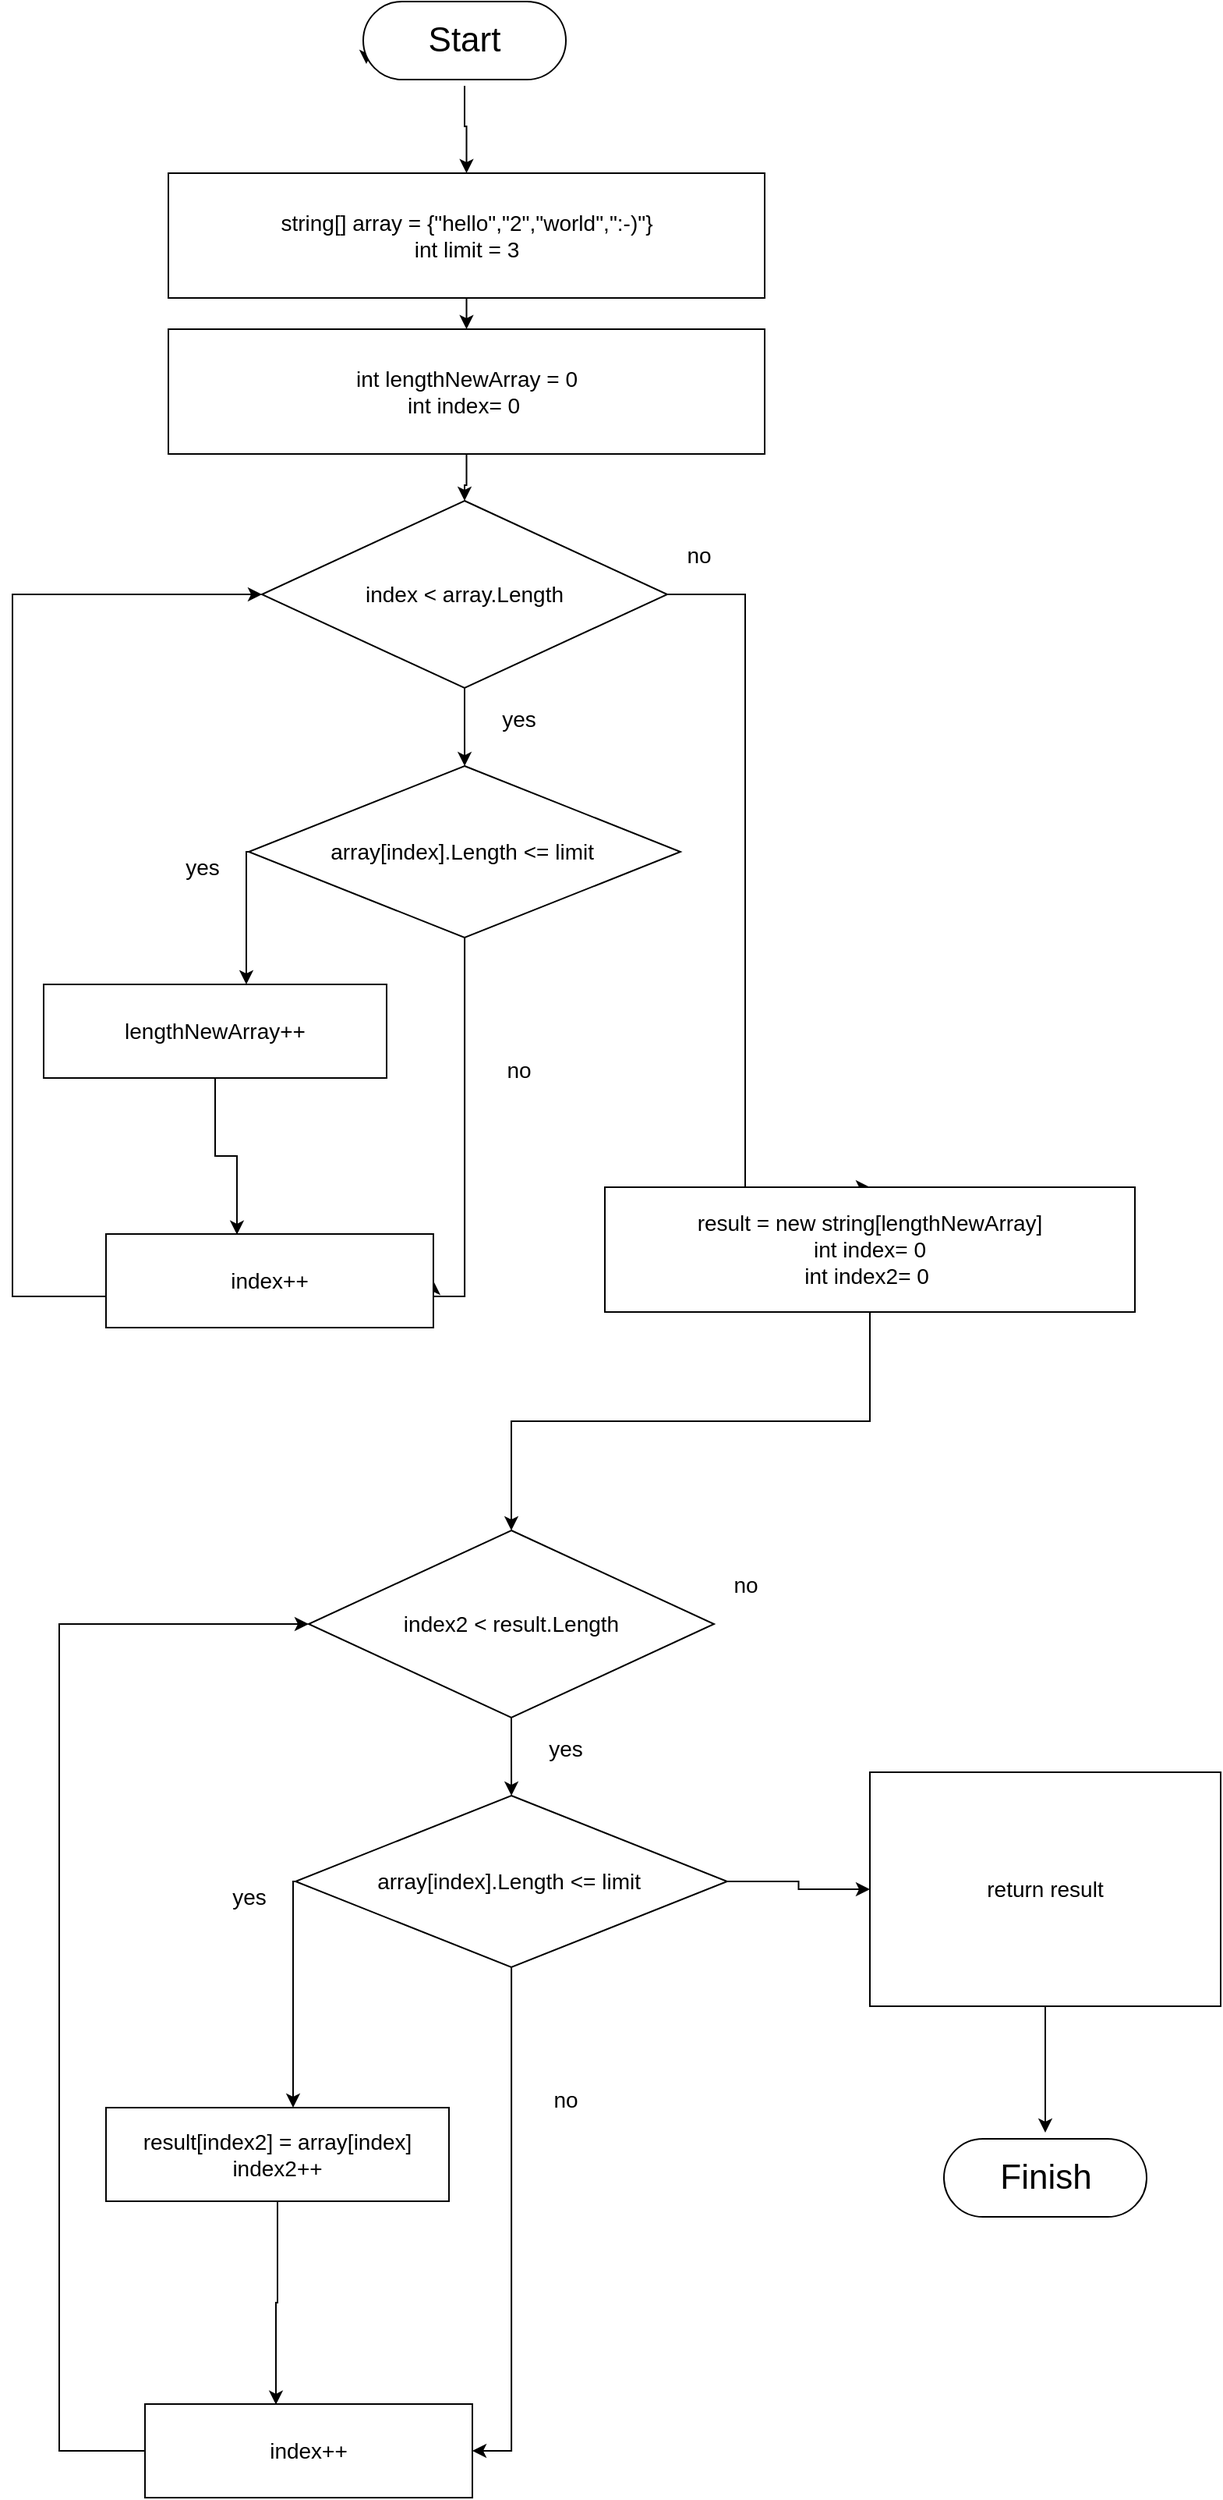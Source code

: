 <mxfile version="20.4.1" type="device"><diagram id="4V44ruIxve-lVu8Bfka3" name="Страница 1"><mxGraphModel dx="1550" dy="827" grid="1" gridSize="10" guides="1" tooltips="1" connect="1" arrows="1" fold="1" page="1" pageScale="1" pageWidth="827" pageHeight="1169" math="0" shadow="0"><root><mxCell id="0"/><mxCell id="1" parent="0"/><mxCell id="go-uhAmNcN5zFGSOrJtG-4" style="edgeStyle=orthogonalEdgeStyle;rounded=0;orthogonalLoop=1;jettySize=auto;html=1;" edge="1" parent="1"><mxGeometry relative="1" as="geometry"><mxPoint x="246.983" y="50" as="sourcePoint"/><mxPoint x="246.983" y="70" as="targetPoint"/></mxGeometry></mxCell><mxCell id="go-uhAmNcN5zFGSOrJtG-5" value="" style="edgeStyle=orthogonalEdgeStyle;rounded=0;orthogonalLoop=1;jettySize=auto;html=1;fontSize=14;" edge="1" parent="1" source="go-uhAmNcN5zFGSOrJtG-6" target="go-uhAmNcN5zFGSOrJtG-11"><mxGeometry relative="1" as="geometry"/></mxCell><mxCell id="go-uhAmNcN5zFGSOrJtG-6" value="&lt;font style=&quot;font-size: 22px;&quot;&gt;Start&lt;/font&gt;" style="rounded=1;whiteSpace=wrap;html=1;shadow=0;glass=0;sketch=0;fontSize=18;strokeColor=default;strokeWidth=1;perimeterSpacing=4;arcSize=180;absoluteArcSize=1;" vertex="1" parent="1"><mxGeometry x="245" y="30" width="130" height="50" as="geometry"/></mxCell><mxCell id="go-uhAmNcN5zFGSOrJtG-7" value="&lt;span style=&quot;font-size: 22px;&quot;&gt;Finish&lt;/span&gt;" style="rounded=1;whiteSpace=wrap;html=1;shadow=0;glass=0;sketch=0;fontSize=18;strokeColor=default;strokeWidth=1;perimeterSpacing=4;arcSize=180;absoluteArcSize=1;" vertex="1" parent="1"><mxGeometry x="617.5" y="1400" width="130" height="50" as="geometry"/></mxCell><mxCell id="go-uhAmNcN5zFGSOrJtG-38" style="edgeStyle=orthogonalEdgeStyle;rounded=0;orthogonalLoop=1;jettySize=auto;html=1;entryX=0.5;entryY=0;entryDx=0;entryDy=0;" edge="1" parent="1" source="go-uhAmNcN5zFGSOrJtG-11" target="go-uhAmNcN5zFGSOrJtG-37"><mxGeometry relative="1" as="geometry"/></mxCell><mxCell id="go-uhAmNcN5zFGSOrJtG-11" value="&lt;div style=&quot;&quot;&gt;string[] array = {&quot;hello&quot;,&quot;2&quot;,&quot;world&quot;,&quot;:-)&quot;}&lt;/div&gt;&lt;div style=&quot;&quot;&gt;int limit = 3&lt;/div&gt;" style="rounded=0;whiteSpace=wrap;html=1;shadow=0;glass=0;sketch=0;fontSize=14;strokeColor=default;strokeWidth=1;align=center;" vertex="1" parent="1"><mxGeometry x="120" y="140" width="382.5" height="80" as="geometry"/></mxCell><mxCell id="go-uhAmNcN5zFGSOrJtG-13" value="" style="edgeStyle=orthogonalEdgeStyle;rounded=0;orthogonalLoop=1;jettySize=auto;html=1;" edge="1" parent="1" source="go-uhAmNcN5zFGSOrJtG-14" target="go-uhAmNcN5zFGSOrJtG-18"><mxGeometry relative="1" as="geometry"/></mxCell><mxCell id="go-uhAmNcN5zFGSOrJtG-85" style="edgeStyle=orthogonalEdgeStyle;rounded=0;orthogonalLoop=1;jettySize=auto;html=1;entryX=0.5;entryY=0;entryDx=0;entryDy=0;" edge="1" parent="1" source="go-uhAmNcN5zFGSOrJtG-14" target="go-uhAmNcN5zFGSOrJtG-69"><mxGeometry relative="1" as="geometry"><Array as="points"><mxPoint x="490" y="410"/></Array></mxGeometry></mxCell><mxCell id="go-uhAmNcN5zFGSOrJtG-14" value="index &amp;lt; array.Length" style="rhombus;whiteSpace=wrap;html=1;fontSize=14;rounded=0;shadow=0;glass=0;sketch=0;strokeWidth=1;" vertex="1" parent="1"><mxGeometry x="180" y="350" width="260" height="120" as="geometry"/></mxCell><mxCell id="go-uhAmNcN5zFGSOrJtG-15" value="no" style="text;html=1;align=center;verticalAlign=middle;resizable=0;points=[];autosize=1;strokeColor=none;fillColor=none;fontSize=14;" vertex="1" parent="1"><mxGeometry x="440" y="370" width="40" height="30" as="geometry"/></mxCell><mxCell id="go-uhAmNcN5zFGSOrJtG-16" value="" style="edgeStyle=orthogonalEdgeStyle;rounded=0;orthogonalLoop=1;jettySize=auto;html=1;fontSize=14;" edge="1" parent="1" source="go-uhAmNcN5zFGSOrJtG-18" target="go-uhAmNcN5zFGSOrJtG-21"><mxGeometry relative="1" as="geometry"><Array as="points"><mxPoint x="170" y="575"/></Array></mxGeometry></mxCell><mxCell id="go-uhAmNcN5zFGSOrJtG-17" style="edgeStyle=orthogonalEdgeStyle;rounded=0;orthogonalLoop=1;jettySize=auto;html=1;fontSize=14;entryX=1;entryY=0.5;entryDx=0;entryDy=0;" edge="1" parent="1" source="go-uhAmNcN5zFGSOrJtG-18" target="go-uhAmNcN5zFGSOrJtG-24"><mxGeometry relative="1" as="geometry"><mxPoint x="490" y="950" as="targetPoint"/><Array as="points"><mxPoint x="310" y="860"/><mxPoint x="290" y="860"/></Array></mxGeometry></mxCell><mxCell id="go-uhAmNcN5zFGSOrJtG-18" value="&lt;span style=&quot;font-size: 14px;&quot;&gt;array[index].Length &amp;lt;= limit&amp;nbsp;&lt;/span&gt;" style="rhombus;whiteSpace=wrap;html=1;" vertex="1" parent="1"><mxGeometry x="171.57" y="520" width="276.87" height="110" as="geometry"/></mxCell><mxCell id="go-uhAmNcN5zFGSOrJtG-19" value="yes" style="text;html=1;strokeColor=none;fillColor=none;align=center;verticalAlign=middle;whiteSpace=wrap;rounded=0;fontSize=14;" vertex="1" parent="1"><mxGeometry x="315" y="475" width="60" height="30" as="geometry"/></mxCell><mxCell id="go-uhAmNcN5zFGSOrJtG-40" style="edgeStyle=orthogonalEdgeStyle;rounded=0;orthogonalLoop=1;jettySize=auto;html=1;entryX=0.4;entryY=0.007;entryDx=0;entryDy=0;entryPerimeter=0;" edge="1" parent="1" source="go-uhAmNcN5zFGSOrJtG-21" target="go-uhAmNcN5zFGSOrJtG-24"><mxGeometry relative="1" as="geometry"/></mxCell><mxCell id="go-uhAmNcN5zFGSOrJtG-21" value="&lt;span style=&quot;font-size: 14px;&quot;&gt;lengthNewArray++&lt;br&gt;&lt;/span&gt;" style="whiteSpace=wrap;html=1;" vertex="1" parent="1"><mxGeometry x="40.0" y="660" width="220" height="60" as="geometry"/></mxCell><mxCell id="go-uhAmNcN5zFGSOrJtG-22" value="yes" style="text;html=1;strokeColor=none;fillColor=none;align=center;verticalAlign=middle;whiteSpace=wrap;rounded=0;fontSize=14;" vertex="1" parent="1"><mxGeometry x="111.57" y="570" width="60" height="30" as="geometry"/></mxCell><mxCell id="go-uhAmNcN5zFGSOrJtG-23" style="edgeStyle=orthogonalEdgeStyle;rounded=0;orthogonalLoop=1;jettySize=auto;html=1;entryX=0;entryY=0.5;entryDx=0;entryDy=0;fontSize=14;" edge="1" parent="1" source="go-uhAmNcN5zFGSOrJtG-24" target="go-uhAmNcN5zFGSOrJtG-14"><mxGeometry relative="1" as="geometry"><Array as="points"><mxPoint x="20" y="860"/><mxPoint x="20" y="410"/></Array></mxGeometry></mxCell><mxCell id="go-uhAmNcN5zFGSOrJtG-24" value="&lt;span style=&quot;font-size: 14px;&quot;&gt;index++&lt;/span&gt;" style="whiteSpace=wrap;html=1;" vertex="1" parent="1"><mxGeometry x="80.0" y="820" width="209.99" height="60" as="geometry"/></mxCell><mxCell id="go-uhAmNcN5zFGSOrJtG-25" value="no" style="text;html=1;strokeColor=none;fillColor=none;align=center;verticalAlign=middle;whiteSpace=wrap;rounded=0;fontSize=14;" vertex="1" parent="1"><mxGeometry x="315.0" y="700" width="60" height="30" as="geometry"/></mxCell><mxCell id="go-uhAmNcN5zFGSOrJtG-90" style="edgeStyle=orthogonalEdgeStyle;rounded=0;orthogonalLoop=1;jettySize=auto;html=1;entryX=0.5;entryY=0;entryDx=0;entryDy=0;" edge="1" parent="1" source="go-uhAmNcN5zFGSOrJtG-34" target="go-uhAmNcN5zFGSOrJtG-7"><mxGeometry relative="1" as="geometry"/></mxCell><mxCell id="go-uhAmNcN5zFGSOrJtG-34" value="&lt;div style=&quot;&quot;&gt;return result&lt;/div&gt;" style="rounded=0;whiteSpace=wrap;html=1;shadow=0;glass=0;sketch=0;fontSize=14;strokeColor=default;strokeWidth=1;align=center;" vertex="1" parent="1"><mxGeometry x="570" y="1165" width="225" height="150" as="geometry"/></mxCell><mxCell id="go-uhAmNcN5zFGSOrJtG-39" style="edgeStyle=orthogonalEdgeStyle;rounded=0;orthogonalLoop=1;jettySize=auto;html=1;entryX=0.5;entryY=0;entryDx=0;entryDy=0;" edge="1" parent="1" source="go-uhAmNcN5zFGSOrJtG-37" target="go-uhAmNcN5zFGSOrJtG-14"><mxGeometry relative="1" as="geometry"/></mxCell><mxCell id="go-uhAmNcN5zFGSOrJtG-37" value="int lengthNewArray = 0&lt;br&gt;int index= 0&amp;nbsp;" style="rounded=0;whiteSpace=wrap;html=1;shadow=0;glass=0;sketch=0;fontSize=14;strokeColor=default;strokeWidth=1;align=center;" vertex="1" parent="1"><mxGeometry x="120" y="240" width="382.5" height="80" as="geometry"/></mxCell><mxCell id="go-uhAmNcN5zFGSOrJtG-86" style="edgeStyle=orthogonalEdgeStyle;rounded=0;orthogonalLoop=1;jettySize=auto;html=1;entryX=0.5;entryY=0;entryDx=0;entryDy=0;" edge="1" parent="1" source="go-uhAmNcN5zFGSOrJtG-69" target="go-uhAmNcN5zFGSOrJtG-73"><mxGeometry relative="1" as="geometry"/></mxCell><mxCell id="go-uhAmNcN5zFGSOrJtG-69" value="result = new string[lengthNewArray]&lt;br&gt;int index= 0&lt;br&gt;int index2= 0&amp;nbsp;" style="rounded=0;whiteSpace=wrap;html=1;shadow=0;glass=0;sketch=0;fontSize=14;strokeColor=default;strokeWidth=1;align=center;" vertex="1" parent="1"><mxGeometry x="400" y="790" width="340" height="80" as="geometry"/></mxCell><mxCell id="go-uhAmNcN5zFGSOrJtG-72" value="" style="edgeStyle=orthogonalEdgeStyle;rounded=0;orthogonalLoop=1;jettySize=auto;html=1;" edge="1" parent="1" source="go-uhAmNcN5zFGSOrJtG-73" target="go-uhAmNcN5zFGSOrJtG-77"><mxGeometry relative="1" as="geometry"/></mxCell><mxCell id="go-uhAmNcN5zFGSOrJtG-73" value="index2 &amp;lt; result.Length" style="rhombus;whiteSpace=wrap;html=1;fontSize=14;rounded=0;shadow=0;glass=0;sketch=0;strokeWidth=1;" vertex="1" parent="1"><mxGeometry x="210" y="1010" width="260" height="120" as="geometry"/></mxCell><mxCell id="go-uhAmNcN5zFGSOrJtG-74" value="no" style="text;html=1;align=center;verticalAlign=middle;resizable=0;points=[];autosize=1;strokeColor=none;fillColor=none;fontSize=14;" vertex="1" parent="1"><mxGeometry x="470" y="1030" width="40" height="30" as="geometry"/></mxCell><mxCell id="go-uhAmNcN5zFGSOrJtG-75" value="" style="edgeStyle=orthogonalEdgeStyle;rounded=0;orthogonalLoop=1;jettySize=auto;html=1;fontSize=14;" edge="1" parent="1" source="go-uhAmNcN5zFGSOrJtG-77" target="go-uhAmNcN5zFGSOrJtG-80"><mxGeometry relative="1" as="geometry"><Array as="points"><mxPoint x="200" y="1235"/></Array></mxGeometry></mxCell><mxCell id="go-uhAmNcN5zFGSOrJtG-76" style="edgeStyle=orthogonalEdgeStyle;rounded=0;orthogonalLoop=1;jettySize=auto;html=1;fontSize=14;entryX=1;entryY=0.5;entryDx=0;entryDy=0;" edge="1" parent="1" source="go-uhAmNcN5zFGSOrJtG-77" target="go-uhAmNcN5zFGSOrJtG-83"><mxGeometry relative="1" as="geometry"><mxPoint x="520" y="1610" as="targetPoint"/><Array as="points"><mxPoint x="340" y="1600"/></Array></mxGeometry></mxCell><mxCell id="go-uhAmNcN5zFGSOrJtG-89" style="edgeStyle=orthogonalEdgeStyle;rounded=0;orthogonalLoop=1;jettySize=auto;html=1;entryX=0;entryY=0.5;entryDx=0;entryDy=0;" edge="1" parent="1" source="go-uhAmNcN5zFGSOrJtG-77" target="go-uhAmNcN5zFGSOrJtG-34"><mxGeometry relative="1" as="geometry"><mxPoint x="560" y="1235" as="targetPoint"/></mxGeometry></mxCell><mxCell id="go-uhAmNcN5zFGSOrJtG-77" value="&lt;span style=&quot;font-size: 14px;&quot;&gt;array[index].Length &amp;lt;= limit&amp;nbsp;&lt;/span&gt;" style="rhombus;whiteSpace=wrap;html=1;" vertex="1" parent="1"><mxGeometry x="201.57" y="1180" width="276.87" height="110" as="geometry"/></mxCell><mxCell id="go-uhAmNcN5zFGSOrJtG-78" value="yes" style="text;html=1;strokeColor=none;fillColor=none;align=center;verticalAlign=middle;whiteSpace=wrap;rounded=0;fontSize=14;" vertex="1" parent="1"><mxGeometry x="345" y="1135" width="60" height="30" as="geometry"/></mxCell><mxCell id="go-uhAmNcN5zFGSOrJtG-79" style="edgeStyle=orthogonalEdgeStyle;rounded=0;orthogonalLoop=1;jettySize=auto;html=1;entryX=0.4;entryY=0.007;entryDx=0;entryDy=0;entryPerimeter=0;" edge="1" parent="1" source="go-uhAmNcN5zFGSOrJtG-80" target="go-uhAmNcN5zFGSOrJtG-83"><mxGeometry relative="1" as="geometry"/></mxCell><mxCell id="go-uhAmNcN5zFGSOrJtG-80" value="&lt;span style=&quot;font-size: 14px;&quot;&gt;result[index2] = array[index]&lt;br&gt;index2++&lt;br&gt;&lt;/span&gt;" style="whiteSpace=wrap;html=1;" vertex="1" parent="1"><mxGeometry x="80" y="1380" width="220" height="60" as="geometry"/></mxCell><mxCell id="go-uhAmNcN5zFGSOrJtG-81" value="yes" style="text;html=1;strokeColor=none;fillColor=none;align=center;verticalAlign=middle;whiteSpace=wrap;rounded=0;fontSize=14;" vertex="1" parent="1"><mxGeometry x="141.57" y="1230" width="60" height="30" as="geometry"/></mxCell><mxCell id="go-uhAmNcN5zFGSOrJtG-82" style="edgeStyle=orthogonalEdgeStyle;rounded=0;orthogonalLoop=1;jettySize=auto;html=1;entryX=0;entryY=0.5;entryDx=0;entryDy=0;fontSize=14;" edge="1" parent="1" source="go-uhAmNcN5zFGSOrJtG-83" target="go-uhAmNcN5zFGSOrJtG-73"><mxGeometry relative="1" as="geometry"><Array as="points"><mxPoint x="50" y="1600"/><mxPoint x="50" y="1070"/></Array></mxGeometry></mxCell><mxCell id="go-uhAmNcN5zFGSOrJtG-83" value="&lt;span style=&quot;font-size: 14px;&quot;&gt;index++&lt;/span&gt;" style="whiteSpace=wrap;html=1;" vertex="1" parent="1"><mxGeometry x="105.01" y="1570" width="209.99" height="60" as="geometry"/></mxCell><mxCell id="go-uhAmNcN5zFGSOrJtG-84" value="no" style="text;html=1;strokeColor=none;fillColor=none;align=center;verticalAlign=middle;whiteSpace=wrap;rounded=0;fontSize=14;" vertex="1" parent="1"><mxGeometry x="345" y="1360" width="60" height="30" as="geometry"/></mxCell></root></mxGraphModel></diagram></mxfile>